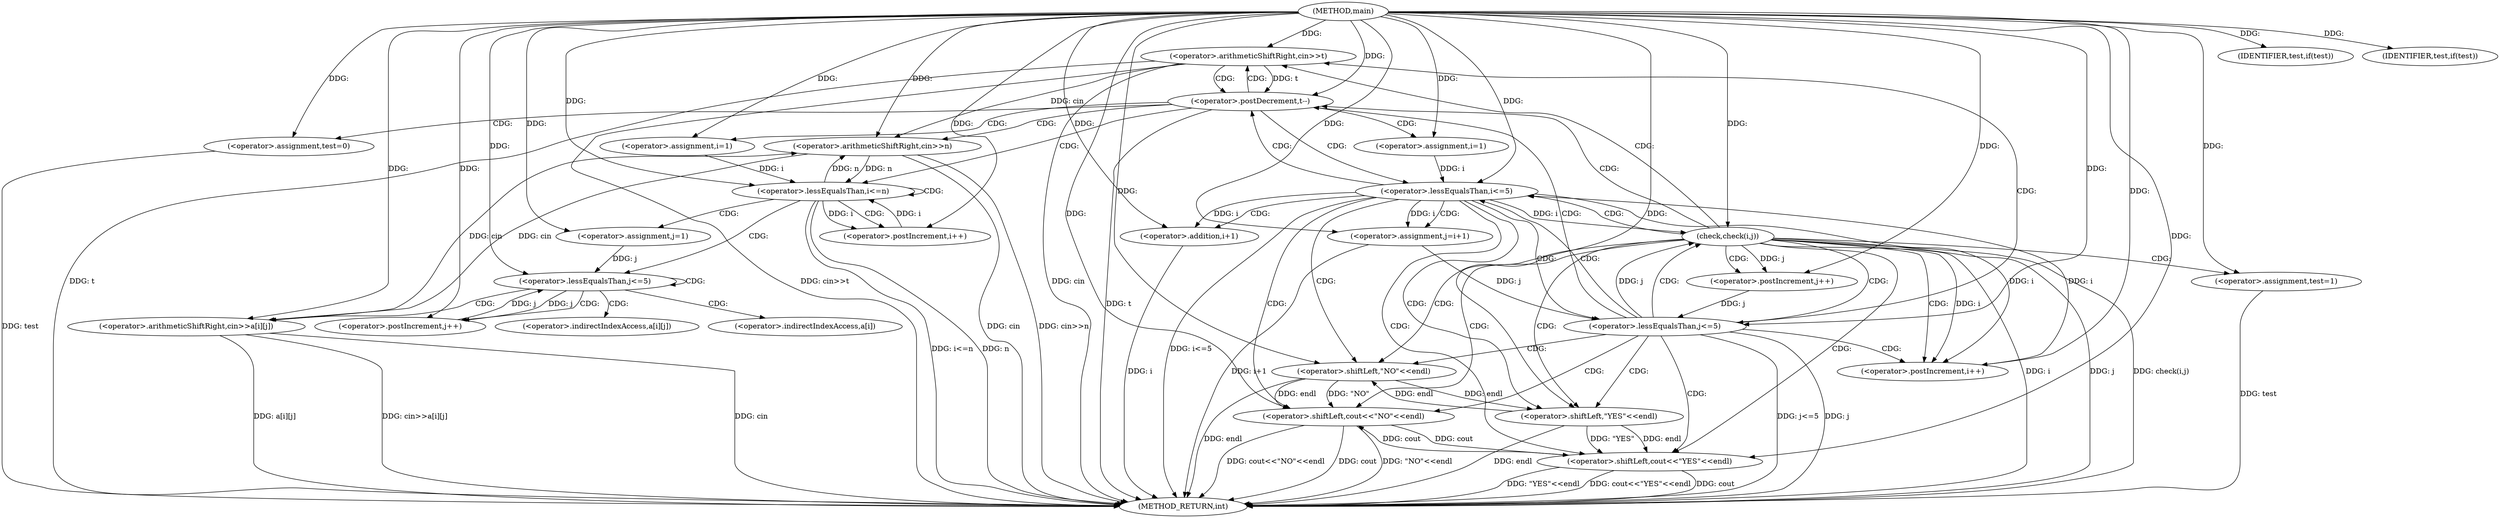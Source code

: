 digraph "main" {  
"1000222" [label = "(METHOD,main)" ]
"1000316" [label = "(METHOD_RETURN,int)" ]
"1000226" [label = "(<operator>.arithmeticShiftRight,cin>>t)" ]
"1000230" [label = "(<operator>.postDecrement,t--)" ]
"1000235" [label = "(<operator>.arithmeticShiftRight,cin>>n)" ]
"1000266" [label = "(<operator>.assignment,test=0)" ]
"1000239" [label = "(<operator>.assignment,i=1)" ]
"1000242" [label = "(<operator>.lessEqualsThan,i<=n)" ]
"1000245" [label = "(<operator>.postIncrement,i++)" ]
"1000270" [label = "(<operator>.assignment,i=1)" ]
"1000273" [label = "(<operator>.lessEqualsThan,i<=5)" ]
"1000276" [label = "(<operator>.postIncrement,i++)" ]
"1000304" [label = "(IDENTIFIER,test,if(test))" ]
"1000305" [label = "(<operator>.shiftLeft,cout<<\"YES\"<<endl)" ]
"1000311" [label = "(<operator>.shiftLeft,cout<<\"NO\"<<endl)" ]
"1000249" [label = "(<operator>.assignment,j=1)" ]
"1000252" [label = "(<operator>.lessEqualsThan,j<=5)" ]
"1000255" [label = "(<operator>.postIncrement,j++)" ]
"1000280" [label = "(<operator>.assignment,j=i+1)" ]
"1000285" [label = "(<operator>.lessEqualsThan,j<=5)" ]
"1000288" [label = "(<operator>.postIncrement,j++)" ]
"1000301" [label = "(IDENTIFIER,test,if(test))" ]
"1000307" [label = "(<operator>.shiftLeft,\"YES\"<<endl)" ]
"1000258" [label = "(<operator>.arithmeticShiftRight,cin>>a[i][j])" ]
"1000313" [label = "(<operator>.shiftLeft,\"NO\"<<endl)" ]
"1000282" [label = "(<operator>.addition,i+1)" ]
"1000292" [label = "(check,check(i,j))" ]
"1000296" [label = "(<operator>.assignment,test=1)" ]
"1000260" [label = "(<operator>.indirectIndexAccess,a[i][j])" ]
"1000261" [label = "(<operator>.indirectIndexAccess,a[i])" ]
  "1000226" -> "1000316"  [ label = "DDG: cin"] 
  "1000226" -> "1000316"  [ label = "DDG: t"] 
  "1000226" -> "1000316"  [ label = "DDG: cin>>t"] 
  "1000230" -> "1000316"  [ label = "DDG: t"] 
  "1000235" -> "1000316"  [ label = "DDG: cin"] 
  "1000235" -> "1000316"  [ label = "DDG: cin>>n"] 
  "1000242" -> "1000316"  [ label = "DDG: n"] 
  "1000242" -> "1000316"  [ label = "DDG: i<=n"] 
  "1000266" -> "1000316"  [ label = "DDG: test"] 
  "1000273" -> "1000316"  [ label = "DDG: i<=5"] 
  "1000282" -> "1000316"  [ label = "DDG: i"] 
  "1000280" -> "1000316"  [ label = "DDG: i+1"] 
  "1000285" -> "1000316"  [ label = "DDG: j"] 
  "1000285" -> "1000316"  [ label = "DDG: j<=5"] 
  "1000292" -> "1000316"  [ label = "DDG: i"] 
  "1000292" -> "1000316"  [ label = "DDG: j"] 
  "1000292" -> "1000316"  [ label = "DDG: check(i,j)"] 
  "1000296" -> "1000316"  [ label = "DDG: test"] 
  "1000311" -> "1000316"  [ label = "DDG: cout"] 
  "1000313" -> "1000316"  [ label = "DDG: endl"] 
  "1000311" -> "1000316"  [ label = "DDG: \"NO\"<<endl"] 
  "1000311" -> "1000316"  [ label = "DDG: cout<<\"NO\"<<endl"] 
  "1000305" -> "1000316"  [ label = "DDG: cout"] 
  "1000307" -> "1000316"  [ label = "DDG: endl"] 
  "1000305" -> "1000316"  [ label = "DDG: \"YES\"<<endl"] 
  "1000305" -> "1000316"  [ label = "DDG: cout<<\"YES\"<<endl"] 
  "1000258" -> "1000316"  [ label = "DDG: cin"] 
  "1000258" -> "1000316"  [ label = "DDG: a[i][j]"] 
  "1000258" -> "1000316"  [ label = "DDG: cin>>a[i][j]"] 
  "1000222" -> "1000226"  [ label = "DDG: "] 
  "1000226" -> "1000230"  [ label = "DDG: t"] 
  "1000222" -> "1000230"  [ label = "DDG: "] 
  "1000222" -> "1000266"  [ label = "DDG: "] 
  "1000226" -> "1000235"  [ label = "DDG: cin"] 
  "1000258" -> "1000235"  [ label = "DDG: cin"] 
  "1000222" -> "1000235"  [ label = "DDG: "] 
  "1000242" -> "1000235"  [ label = "DDG: n"] 
  "1000222" -> "1000239"  [ label = "DDG: "] 
  "1000222" -> "1000270"  [ label = "DDG: "] 
  "1000222" -> "1000304"  [ label = "DDG: "] 
  "1000239" -> "1000242"  [ label = "DDG: i"] 
  "1000245" -> "1000242"  [ label = "DDG: i"] 
  "1000222" -> "1000242"  [ label = "DDG: "] 
  "1000235" -> "1000242"  [ label = "DDG: n"] 
  "1000242" -> "1000245"  [ label = "DDG: i"] 
  "1000222" -> "1000245"  [ label = "DDG: "] 
  "1000270" -> "1000273"  [ label = "DDG: i"] 
  "1000276" -> "1000273"  [ label = "DDG: i"] 
  "1000222" -> "1000273"  [ label = "DDG: "] 
  "1000292" -> "1000276"  [ label = "DDG: i"] 
  "1000222" -> "1000276"  [ label = "DDG: "] 
  "1000273" -> "1000276"  [ label = "DDG: i"] 
  "1000311" -> "1000305"  [ label = "DDG: cout"] 
  "1000222" -> "1000305"  [ label = "DDG: "] 
  "1000307" -> "1000305"  [ label = "DDG: endl"] 
  "1000307" -> "1000305"  [ label = "DDG: \"YES\""] 
  "1000222" -> "1000249"  [ label = "DDG: "] 
  "1000273" -> "1000280"  [ label = "DDG: i"] 
  "1000222" -> "1000280"  [ label = "DDG: "] 
  "1000222" -> "1000301"  [ label = "DDG: "] 
  "1000222" -> "1000307"  [ label = "DDG: "] 
  "1000313" -> "1000307"  [ label = "DDG: endl"] 
  "1000305" -> "1000311"  [ label = "DDG: cout"] 
  "1000222" -> "1000311"  [ label = "DDG: "] 
  "1000313" -> "1000311"  [ label = "DDG: endl"] 
  "1000313" -> "1000311"  [ label = "DDG: \"NO\""] 
  "1000249" -> "1000252"  [ label = "DDG: j"] 
  "1000255" -> "1000252"  [ label = "DDG: j"] 
  "1000222" -> "1000252"  [ label = "DDG: "] 
  "1000252" -> "1000255"  [ label = "DDG: j"] 
  "1000222" -> "1000255"  [ label = "DDG: "] 
  "1000280" -> "1000285"  [ label = "DDG: j"] 
  "1000288" -> "1000285"  [ label = "DDG: j"] 
  "1000222" -> "1000285"  [ label = "DDG: "] 
  "1000292" -> "1000288"  [ label = "DDG: j"] 
  "1000222" -> "1000288"  [ label = "DDG: "] 
  "1000222" -> "1000313"  [ label = "DDG: "] 
  "1000307" -> "1000313"  [ label = "DDG: endl"] 
  "1000235" -> "1000258"  [ label = "DDG: cin"] 
  "1000222" -> "1000258"  [ label = "DDG: "] 
  "1000273" -> "1000282"  [ label = "DDG: i"] 
  "1000222" -> "1000282"  [ label = "DDG: "] 
  "1000222" -> "1000292"  [ label = "DDG: "] 
  "1000273" -> "1000292"  [ label = "DDG: i"] 
  "1000285" -> "1000292"  [ label = "DDG: j"] 
  "1000222" -> "1000296"  [ label = "DDG: "] 
  "1000226" -> "1000230"  [ label = "CDG: "] 
  "1000230" -> "1000239"  [ label = "CDG: "] 
  "1000230" -> "1000266"  [ label = "CDG: "] 
  "1000230" -> "1000242"  [ label = "CDG: "] 
  "1000230" -> "1000235"  [ label = "CDG: "] 
  "1000230" -> "1000273"  [ label = "CDG: "] 
  "1000230" -> "1000270"  [ label = "CDG: "] 
  "1000230" -> "1000226"  [ label = "CDG: "] 
  "1000242" -> "1000242"  [ label = "CDG: "] 
  "1000242" -> "1000252"  [ label = "CDG: "] 
  "1000242" -> "1000249"  [ label = "CDG: "] 
  "1000242" -> "1000245"  [ label = "CDG: "] 
  "1000273" -> "1000285"  [ label = "CDG: "] 
  "1000273" -> "1000230"  [ label = "CDG: "] 
  "1000273" -> "1000282"  [ label = "CDG: "] 
  "1000273" -> "1000280"  [ label = "CDG: "] 
  "1000273" -> "1000305"  [ label = "CDG: "] 
  "1000273" -> "1000307"  [ label = "CDG: "] 
  "1000273" -> "1000313"  [ label = "CDG: "] 
  "1000273" -> "1000311"  [ label = "CDG: "] 
  "1000252" -> "1000258"  [ label = "CDG: "] 
  "1000252" -> "1000260"  [ label = "CDG: "] 
  "1000252" -> "1000255"  [ label = "CDG: "] 
  "1000252" -> "1000261"  [ label = "CDG: "] 
  "1000252" -> "1000252"  [ label = "CDG: "] 
  "1000285" -> "1000292"  [ label = "CDG: "] 
  "1000285" -> "1000276"  [ label = "CDG: "] 
  "1000285" -> "1000273"  [ label = "CDG: "] 
  "1000285" -> "1000230"  [ label = "CDG: "] 
  "1000285" -> "1000226"  [ label = "CDG: "] 
  "1000285" -> "1000305"  [ label = "CDG: "] 
  "1000285" -> "1000307"  [ label = "CDG: "] 
  "1000285" -> "1000313"  [ label = "CDG: "] 
  "1000285" -> "1000311"  [ label = "CDG: "] 
  "1000292" -> "1000285"  [ label = "CDG: "] 
  "1000292" -> "1000296"  [ label = "CDG: "] 
  "1000292" -> "1000288"  [ label = "CDG: "] 
  "1000292" -> "1000230"  [ label = "CDG: "] 
  "1000292" -> "1000226"  [ label = "CDG: "] 
  "1000292" -> "1000305"  [ label = "CDG: "] 
  "1000292" -> "1000307"  [ label = "CDG: "] 
  "1000292" -> "1000313"  [ label = "CDG: "] 
  "1000292" -> "1000311"  [ label = "CDG: "] 
  "1000292" -> "1000276"  [ label = "CDG: "] 
  "1000292" -> "1000273"  [ label = "CDG: "] 
}
